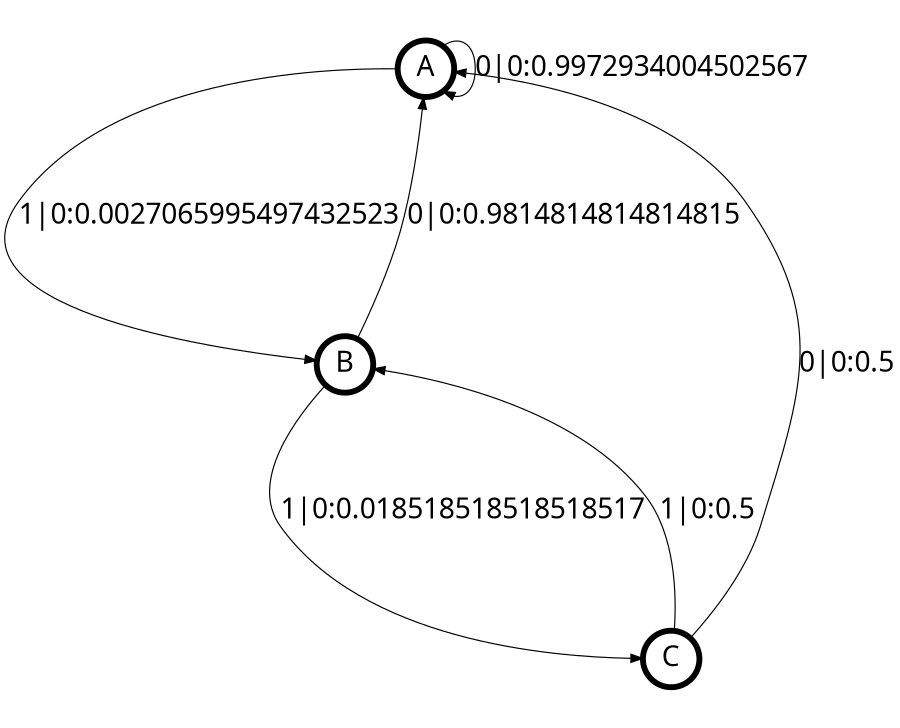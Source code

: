 digraph  {
size = "6,8.5";
ratio = "fill";
node
[shape = circle];
node [fontsize = 24];
node [penwidth = 5];
edge [fontsize = 24];
node [fontname = "CMU Serif Roman"];
graph [fontname = "CMU Serif Roman"];
edge [fontname = "CMU Serif Roman"];
A -> A [label = "0|0:0.9972934004502567\l"];
A -> B [label = "1|0:0.0027065995497432523\l"];
B -> A [label = "0|0:0.9814814814814815\l"];
B -> C [label = "1|0:0.018518518518518517\l"];
C -> A [label = "0|0:0.5\l"];
C -> B [label = "1|0:0.5\l"];
}